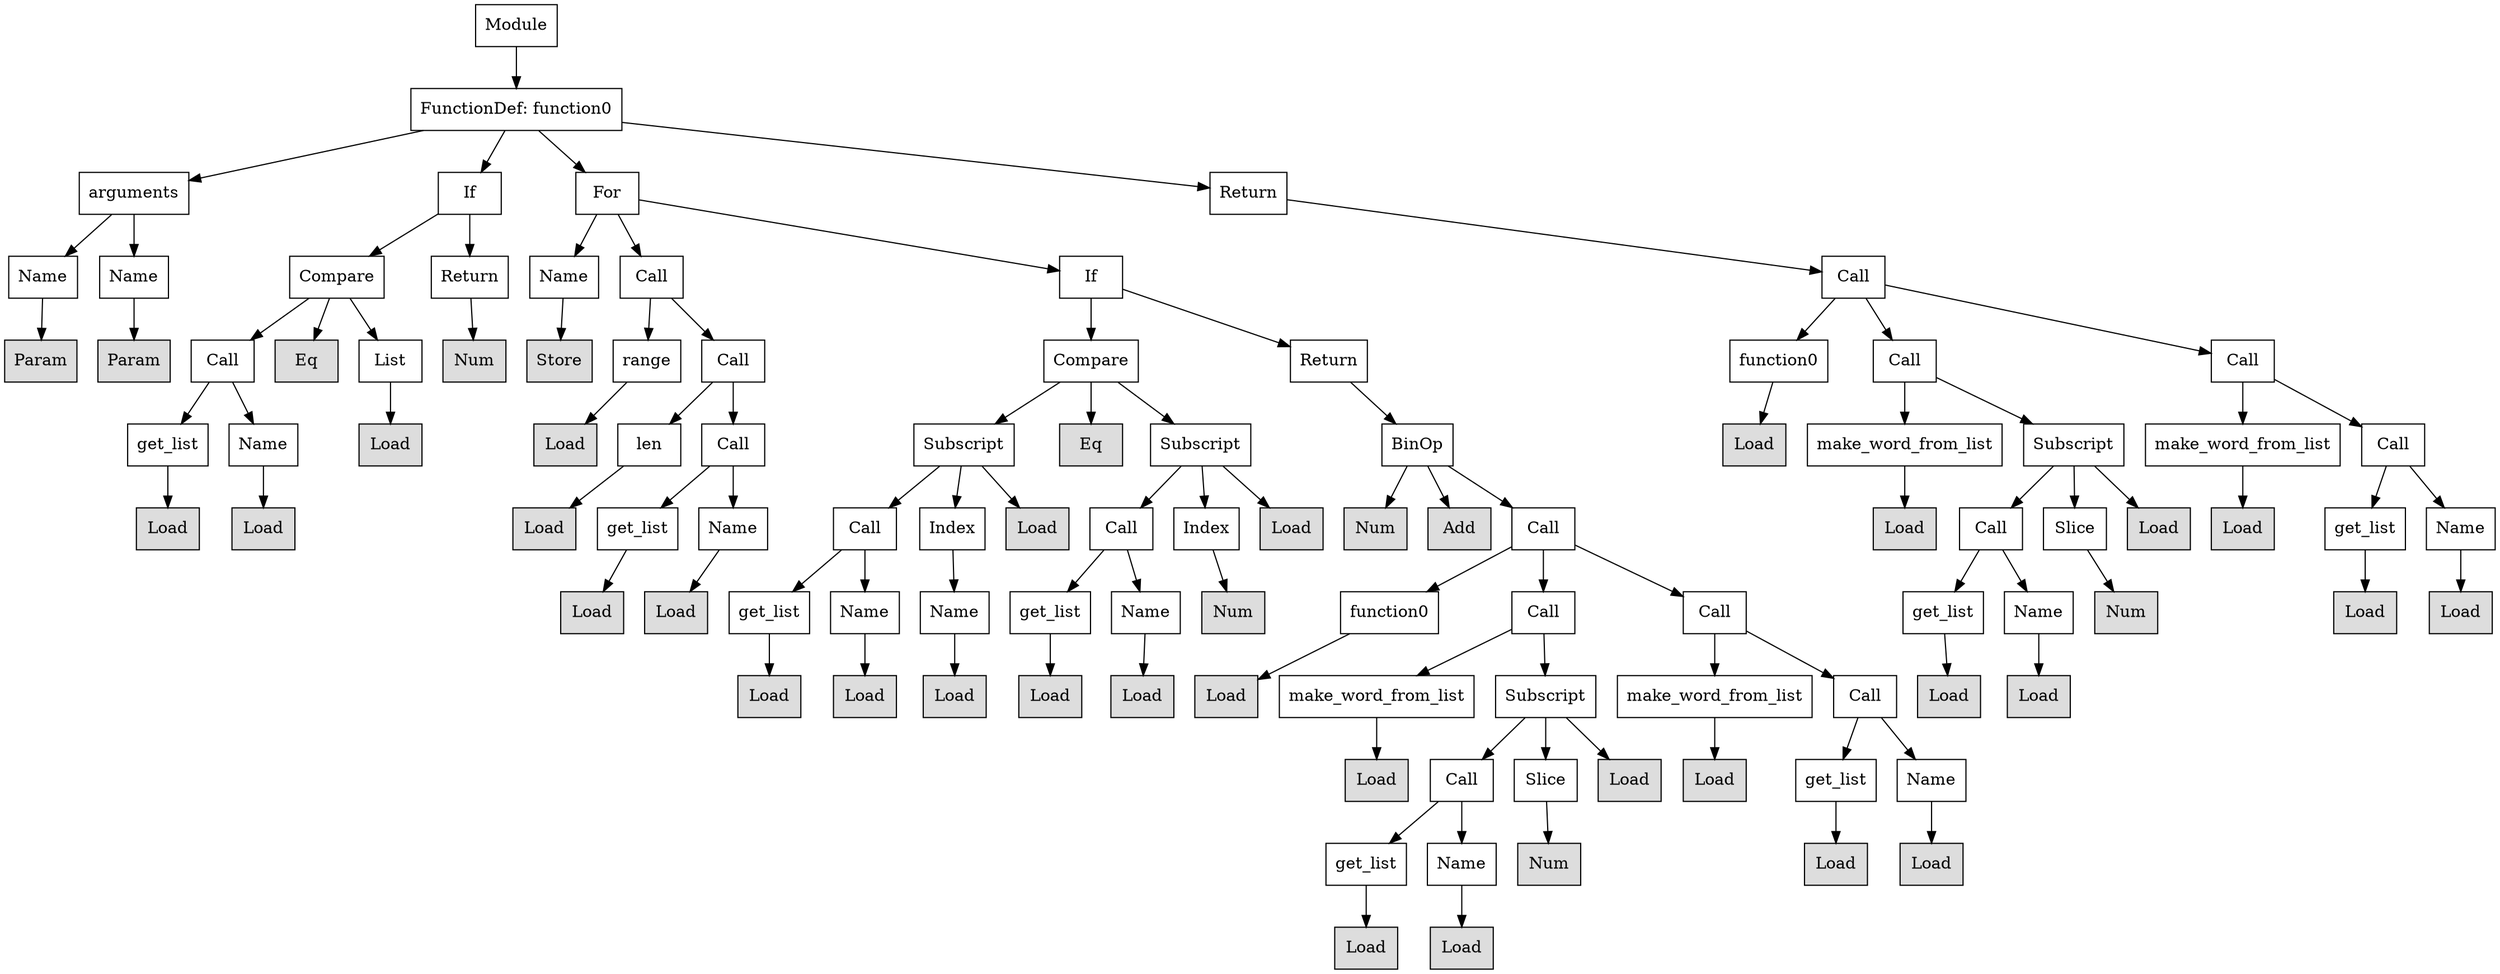 digraph G {
n0 [shape=rect, label="Module"];
n1 [shape=rect, label="FunctionDef: function0"];
n2 [shape=rect, label="arguments"];
n3 [shape=rect, label="If"];
n4 [shape=rect, label="For"];
n5 [shape=rect, label="Return"];
n6 [shape=rect, label="Name"];
n7 [shape=rect, label="Name"];
n8 [shape=rect, label="Compare"];
n9 [shape=rect, label="Return"];
n10 [shape=rect, label="Name"];
n11 [shape=rect, label="Call"];
n12 [shape=rect, label="If"];
n13 [shape=rect, label="Call"];
n14 [shape=rect, label="Param" style="filled" fillcolor="#dddddd"];
n15 [shape=rect, label="Param" style="filled" fillcolor="#dddddd"];
n16 [shape=rect, label="Call"];
n17 [shape=rect, label="Eq" style="filled" fillcolor="#dddddd"];
n18 [shape=rect, label="List"];
n19 [shape=rect, label="Num" style="filled" fillcolor="#dddddd"];
n20 [shape=rect, label="Store" style="filled" fillcolor="#dddddd"];
n21 [shape=rect, label="range"];
n22 [shape=rect, label="Call"];
n23 [shape=rect, label="Compare"];
n24 [shape=rect, label="Return"];
n25 [shape=rect, label="function0"];
n26 [shape=rect, label="Call"];
n27 [shape=rect, label="Call"];
n28 [shape=rect, label="get_list"];
n29 [shape=rect, label="Name"];
n30 [shape=rect, label="Load" style="filled" fillcolor="#dddddd"];
n31 [shape=rect, label="Load" style="filled" fillcolor="#dddddd"];
n32 [shape=rect, label="len"];
n33 [shape=rect, label="Call"];
n34 [shape=rect, label="Subscript"];
n35 [shape=rect, label="Eq" style="filled" fillcolor="#dddddd"];
n36 [shape=rect, label="Subscript"];
n37 [shape=rect, label="BinOp"];
n38 [shape=rect, label="Load" style="filled" fillcolor="#dddddd"];
n39 [shape=rect, label="make_word_from_list"];
n40 [shape=rect, label="Subscript"];
n41 [shape=rect, label="make_word_from_list"];
n42 [shape=rect, label="Call"];
n43 [shape=rect, label="Load" style="filled" fillcolor="#dddddd"];
n44 [shape=rect, label="Load" style="filled" fillcolor="#dddddd"];
n45 [shape=rect, label="Load" style="filled" fillcolor="#dddddd"];
n46 [shape=rect, label="get_list"];
n47 [shape=rect, label="Name"];
n48 [shape=rect, label="Call"];
n49 [shape=rect, label="Index"];
n50 [shape=rect, label="Load" style="filled" fillcolor="#dddddd"];
n51 [shape=rect, label="Call"];
n52 [shape=rect, label="Index"];
n53 [shape=rect, label="Load" style="filled" fillcolor="#dddddd"];
n54 [shape=rect, label="Num" style="filled" fillcolor="#dddddd"];
n55 [shape=rect, label="Add" style="filled" fillcolor="#dddddd"];
n56 [shape=rect, label="Call"];
n57 [shape=rect, label="Load" style="filled" fillcolor="#dddddd"];
n58 [shape=rect, label="Call"];
n59 [shape=rect, label="Slice"];
n60 [shape=rect, label="Load" style="filled" fillcolor="#dddddd"];
n61 [shape=rect, label="Load" style="filled" fillcolor="#dddddd"];
n62 [shape=rect, label="get_list"];
n63 [shape=rect, label="Name"];
n64 [shape=rect, label="Load" style="filled" fillcolor="#dddddd"];
n65 [shape=rect, label="Load" style="filled" fillcolor="#dddddd"];
n66 [shape=rect, label="get_list"];
n67 [shape=rect, label="Name"];
n68 [shape=rect, label="Name"];
n69 [shape=rect, label="get_list"];
n70 [shape=rect, label="Name"];
n71 [shape=rect, label="Num" style="filled" fillcolor="#dddddd"];
n72 [shape=rect, label="function0"];
n73 [shape=rect, label="Call"];
n74 [shape=rect, label="Call"];
n75 [shape=rect, label="get_list"];
n76 [shape=rect, label="Name"];
n77 [shape=rect, label="Num" style="filled" fillcolor="#dddddd"];
n78 [shape=rect, label="Load" style="filled" fillcolor="#dddddd"];
n79 [shape=rect, label="Load" style="filled" fillcolor="#dddddd"];
n80 [shape=rect, label="Load" style="filled" fillcolor="#dddddd"];
n81 [shape=rect, label="Load" style="filled" fillcolor="#dddddd"];
n82 [shape=rect, label="Load" style="filled" fillcolor="#dddddd"];
n83 [shape=rect, label="Load" style="filled" fillcolor="#dddddd"];
n84 [shape=rect, label="Load" style="filled" fillcolor="#dddddd"];
n85 [shape=rect, label="Load" style="filled" fillcolor="#dddddd"];
n86 [shape=rect, label="make_word_from_list"];
n87 [shape=rect, label="Subscript"];
n88 [shape=rect, label="make_word_from_list"];
n89 [shape=rect, label="Call"];
n90 [shape=rect, label="Load" style="filled" fillcolor="#dddddd"];
n91 [shape=rect, label="Load" style="filled" fillcolor="#dddddd"];
n92 [shape=rect, label="Load" style="filled" fillcolor="#dddddd"];
n93 [shape=rect, label="Call"];
n94 [shape=rect, label="Slice"];
n95 [shape=rect, label="Load" style="filled" fillcolor="#dddddd"];
n96 [shape=rect, label="Load" style="filled" fillcolor="#dddddd"];
n97 [shape=rect, label="get_list"];
n98 [shape=rect, label="Name"];
n99 [shape=rect, label="get_list"];
n100 [shape=rect, label="Name"];
n101 [shape=rect, label="Num" style="filled" fillcolor="#dddddd"];
n102 [shape=rect, label="Load" style="filled" fillcolor="#dddddd"];
n103 [shape=rect, label="Load" style="filled" fillcolor="#dddddd"];
n104 [shape=rect, label="Load" style="filled" fillcolor="#dddddd"];
n105 [shape=rect, label="Load" style="filled" fillcolor="#dddddd"];
n0 -> n1;
n1 -> n2;
n1 -> n3;
n1 -> n4;
n1 -> n5;
n2 -> n6;
n2 -> n7;
n3 -> n8;
n3 -> n9;
n4 -> n10;
n4 -> n11;
n4 -> n12;
n5 -> n13;
n6 -> n14;
n7 -> n15;
n8 -> n16;
n8 -> n17;
n8 -> n18;
n9 -> n19;
n10 -> n20;
n11 -> n21;
n11 -> n22;
n12 -> n23;
n12 -> n24;
n13 -> n25;
n13 -> n26;
n13 -> n27;
n16 -> n28;
n16 -> n29;
n18 -> n30;
n21 -> n31;
n22 -> n32;
n22 -> n33;
n23 -> n34;
n23 -> n35;
n23 -> n36;
n24 -> n37;
n25 -> n38;
n26 -> n39;
n26 -> n40;
n27 -> n41;
n27 -> n42;
n28 -> n43;
n29 -> n44;
n32 -> n45;
n33 -> n46;
n33 -> n47;
n34 -> n48;
n34 -> n49;
n34 -> n50;
n36 -> n51;
n36 -> n52;
n36 -> n53;
n37 -> n54;
n37 -> n55;
n37 -> n56;
n39 -> n57;
n40 -> n58;
n40 -> n59;
n40 -> n60;
n41 -> n61;
n42 -> n62;
n42 -> n63;
n46 -> n64;
n47 -> n65;
n48 -> n66;
n48 -> n67;
n49 -> n68;
n51 -> n69;
n51 -> n70;
n52 -> n71;
n56 -> n72;
n56 -> n73;
n56 -> n74;
n58 -> n75;
n58 -> n76;
n59 -> n77;
n62 -> n78;
n63 -> n79;
n66 -> n80;
n67 -> n81;
n68 -> n82;
n69 -> n83;
n70 -> n84;
n72 -> n85;
n73 -> n86;
n73 -> n87;
n74 -> n88;
n74 -> n89;
n75 -> n90;
n76 -> n91;
n86 -> n92;
n87 -> n93;
n87 -> n94;
n87 -> n95;
n88 -> n96;
n89 -> n97;
n89 -> n98;
n93 -> n99;
n93 -> n100;
n94 -> n101;
n97 -> n102;
n98 -> n103;
n99 -> n104;
n100 -> n105;
}

